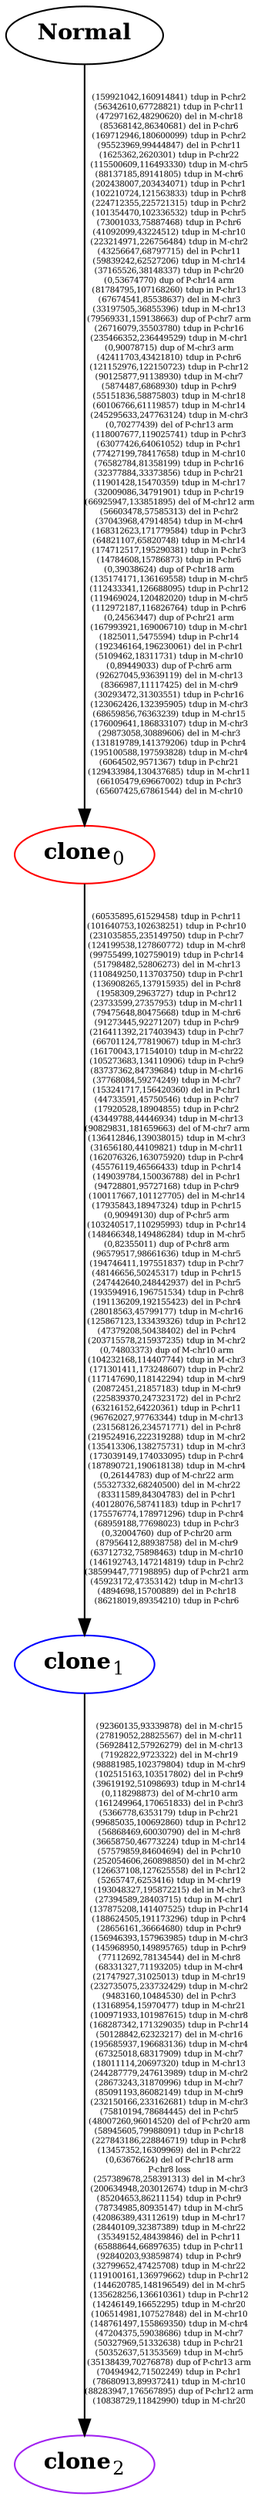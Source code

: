 digraph EvolutionaryCloneTree {
splines=true;
sep="+25,25";
overlap=scalexy;
nodesep=0.6;
	subgraph T {
		N[label=<<B>Normal</B>>,color=black]
		0[label=<<B>clone</B><SUB>0</SUB>>,color=red]
		1[label=<<B>clone</B><SUB>1</SUB>>,color=blue]
		2[label=<<B>clone</B><SUB>2</SUB>>,color=purple]
	{rank = same; 2}
	}
	N -> 0 [label="(159921042,160914841) tdup in P-chr2
(56342610,67728821) tdup in P-chr11
(47297162,48290620) del in M-chr18
(85368142,86340681) del in P-chr6
(169712946,180600099) tdup in P-chr2
(95523969,99444847) del in P-chr11
(1625362,2620301) tdup in P-chr22
(115500609,116493330) tdup in M-chr5
(88137185,89141805) tdup in M-chr6
(202438007,203434071) tdup in P-chr1
(102210724,121563833) tdup in P-chr8
(224712355,225721315) tdup in P-chr2
(101354470,102336532) tdup in P-chr5
(73001033,75887468) tdup in P-chr6
(41092099,43224512) tdup in M-chr10
(223214971,226756484) tdup in M-chr2
(43256647,68797715) del in P-chr11
(59839242,62527206) tdup in M-chr14
(37165526,38148337) tdup in P-chr20
(0,53674770) dup of P-chr14 arm
(81784795,107168260) tdup in P-chr13
(67674541,85538637) del in M-chr3
(33197505,36855396) tdup in M-chr13
(79569331,159138663) dup of P-chr7 arm
(26716079,35503780) tdup in P-chr16
(235466352,236449529) tdup in M-chr1
(0,90078715) dup of M-chr3 arm
(42411703,43421810) tdup in P-chr6
(121152976,122150723) tdup in P-chr12
(90125877,91138930) tdup in M-chr7
(5874487,6868930) tdup in P-chr9
(55151836,58875803) tdup in M-chr18
(60106766,61119857) tdup in M-chr14
(245295633,247763124) tdup in M-chr3
(0,70277439) del of P-chr13 arm
(118007677,119025741) tdup in P-chr3
(63077426,64061052) tdup in P-chr1
(77427199,78417658) tdup in M-chr10
(76582784,81358199) tdup in P-chr16
(32377884,33373856) tdup in P-chr21
(11901428,15470359) tdup in M-chr17
(32009086,34791901) tdup in P-chr19
(66925947,133851895) del of M-chr12 arm
(56603478,57585313) del in P-chr2
(37043968,47914854) tdup in M-chr4
(168312623,171779584) tdup in P-chr3
(64821107,65820748) tdup in M-chr14
(174712517,195290381) tdup in P-chr3
(14784608,15786873) tdup in P-chr6
(0,39038624) dup of P-chr18 arm
(135174171,136169558) tdup in M-chr5
(112433341,126688095) tdup in P-chr12
(119469024,120482020) tdup in M-chr5
(112972187,116826764) tdup in P-chr6
(0,24563447) dup of P-chr21 arm
(167993921,169006710) tdup in M-chr1
(1825011,5475594) tdup in P-chr14
(192346164,196230061) del in P-chr1
(5109462,18311731) tdup in M-chr10
(0,89449033) dup of P-chr6 arm
(92627045,93639119) del in M-chr13
(8366987,11117425) del in M-chr9
(30293472,31303551) tdup in P-chr16
(123062426,132395905) tdup in M-chr3
(68659856,76363239) tdup in M-chr15
(176009641,186833107) tdup in M-chr3
(29873058,30889606) del in M-chr3
(131819789,141379206) tdup in P-chr4
(195100588,197593828) tdup in M-chr4
(6064502,9571367) tdup in P-chr21
(129433984,130437685) tdup in M-chr11
(66105479,69667002) tdup in P-chr3
(65607425,67861544) del in M-chr10", fontsize=5, fixedsize=true]
	0 -> 1 [label="(60535895,61529458) tdup in P-chr11
(101640753,102638251) tdup in P-chr10
(231035855,235149750) tdup in P-chr7
(124199538,127860772) tdup in M-chr8
(99755499,102759019) tdup in P-chr14
(51798482,52806273) del in M-chr13
(110849250,113703750) tdup in P-chr1
(136908265,137915935) del in P-chr8
(1958309,2963727) tdup in P-chr12
(23733599,27357953) tdup in M-chr11
(79475648,80475668) tdup in M-chr6
(91273445,92271207) tdup in P-chr9
(216411392,217403943) tdup in P-chr7
(66701124,77819067) tdup in M-chr3
(16170043,17154010) tdup in M-chr22
(105273683,134110906) tdup in P-chr9
(83737362,84739684) tdup in M-chr16
(37768084,59274249) tdup in M-chr7
(153241717,156420360) del in P-chr1
(44733591,45750546) tdup in P-chr7
(17920528,18904855) tdup in P-chr2
(43449788,44446934) tdup in M-chr13
(90829831,181659663) del of M-chr7 arm
(136412846,139038015) tdup in M-chr3
(31656180,44109821) tdup in M-chr11
(162076326,163075920) tdup in P-chr4
(45576119,46566433) tdup in P-chr14
(149039784,150036788) del in P-chr1
(94728801,95727168) tdup in P-chr9
(100117667,101127705) del in M-chr14
(17935843,18947324) tdup in P-chr15
(0,90949130) dup of P-chr5 arm
(103240517,110295993) tdup in P-chr14
(148466348,149486284) tdup in M-chr5
(0,82355011) dup of P-chr8 arm
(96579517,98661636) tdup in M-chr5
(194746411,197551837) tdup in P-chr7
(48146656,50245317) tdup in P-chr15
(247442640,248442937) del in P-chr5
(193594916,196751534) tdup in P-chr8
(191136209,192155423) del in P-chr4
(28018563,45799177) tdup in M-chr16
(125867123,133439326) tdup in P-chr12
(47379208,50438402) del in P-chr4
(203715578,215937235) tdup in M-chr2
(0,74803373) dup of M-chr10 arm
(104232168,114407744) tdup in M-chr3
(171301411,173248607) tdup in P-chr2
(117147690,118142294) tdup in M-chr9
(20872451,21857183) tdup in M-chr9
(225839370,247323172) del in P-chr2
(63216152,64220361) tdup in P-chr11
(96762027,97763344) tdup in M-chr13
(231568126,234571771) del in P-chr8
(219524916,222319288) tdup in M-chr2
(135413306,138275731) tdup in M-chr3
(173039149,174033095) tdup in P-chr4
(187890721,190618138) tdup in M-chr4
(0,26144783) dup of M-chr22 arm
(55327332,68240500) del in M-chr22
(83311589,84304783) del in P-chr1
(40128076,58741183) tdup in P-chr17
(175576774,178971296) tdup in P-chr4
(68959188,77698023) tdup in P-chr3
(0,32004760) dup of P-chr20 arm
(87956412,88938758) del in M-chr9
(63712732,75898463) tdup in M-chr10
(146192743,147214819) tdup in P-chr2
(38599447,77198895) dup of P-chr21 arm
(45923172,47353142) tdup in M-chr13
(4894698,15700889) del in P-chr18
(86218019,89354210) tdup in P-chr6", fontsize=5, fixedsize=true]
	1 -> 2 [label="(92360135,93339878) del in M-chr15
(27819052,28825567) del in M-chr11
(56928412,57926279) del in M-chr13
(7192822,9723322) del in M-chr19
(98881985,102379804) tdup in M-chr9
(102515163,103517802) del in P-chr9
(39619192,51098693) tdup in M-chr14
(0,118298873) del of M-chr10 arm
(161249964,170651833) del in P-chr3
(5366778,6353179) tdup in P-chr21
(99685035,100692860) tdup in P-chr12
(56868469,60030790) del in M-chr8
(36658750,46773224) tdup in M-chr14
(57579859,84604694) del in P-chr10
(252054606,260898850) del in M-chr2
(126637108,127625558) del in P-chr12
(5265747,6253416) tdup in M-chr19
(193048327,195872215) del in M-chr3
(27394589,28403715) tdup in M-chr1
(137875208,141407525) tdup in P-chr14
(188624505,191173296) tdup in P-chr4
(28656161,36664680) tdup in P-chr9
(156946393,157963985) tdup in M-chr3
(145968950,149895765) tdup in P-chr9
(77112692,78134544) del in M-chr8
(68331327,71193205) tdup in M-chr4
(21747927,31025013) tdup in M-chr19
(232735075,233732429) tdup in M-chr2
(9483160,10484530) del in P-chr3
(13168954,15970477) tdup in M-chr21
(100971933,101987615) tdup in M-chr8
(168287342,171329035) tdup in P-chr14
(50128842,62323217) del in M-chr16
(195685937,196683136) tdup in M-chr4
(67325018,68317909) tdup in M-chr7
(18011114,20697320) tdup in M-chr13
(244287779,247613989) tdup in M-chr2
(28673243,31870996) tdup in M-chr7
(85091193,86082149) tdup in M-chr9
(232150166,233162681) tdup in M-chr3
(75810194,78684445) del in P-chr5
(48007260,96014520) del of P-chr20 arm
(58945605,79988091) tdup in P-chr18
(227843186,228846719) tdup in P-chr8
(13457352,16309969) del in P-chr22
(0,63676624) del of P-chr18 arm
P-chr8 loss
(257389678,258391313) del in M-chr3
(200634948,203012674) tdup in M-chr3
(85204653,86211154) tdup in P-chr9
(78734985,80935147) tdup in M-chr5
(42086389,43112619) tdup in M-chr17
(28440109,32387389) tdup in M-chr22
(35349152,48439846) del in P-chr11
(65888644,66897635) tdup in P-chr11
(92840203,93859874) tdup in P-chr9
(32799652,47425708) tdup in M-chr22
(119100161,136979662) tdup in P-chr12
(144620785,148196549) del in M-chr5
(135628256,136610361) tdup in P-chr12
(14246149,16652295) tdup in M-chr20
(106514981,107527848) del in M-chr10
(148761497,155869350) tdup in M-chr4
(47204375,59038686) tdup in M-chr7
(50327969,51332638) tdup in P-chr21
(50352637,51353569) tdup in M-chr5
(35138439,70276878) dup of P-chr13 arm
(70494942,71502249) tdup in P-chr1
(78680913,89937241) tdup in M-chr10
(88283947,176567895) dup of P-chr12 arm
(10838729,11842990) tdup in M-chr20", fontsize=5, fixedsize=true]
}

